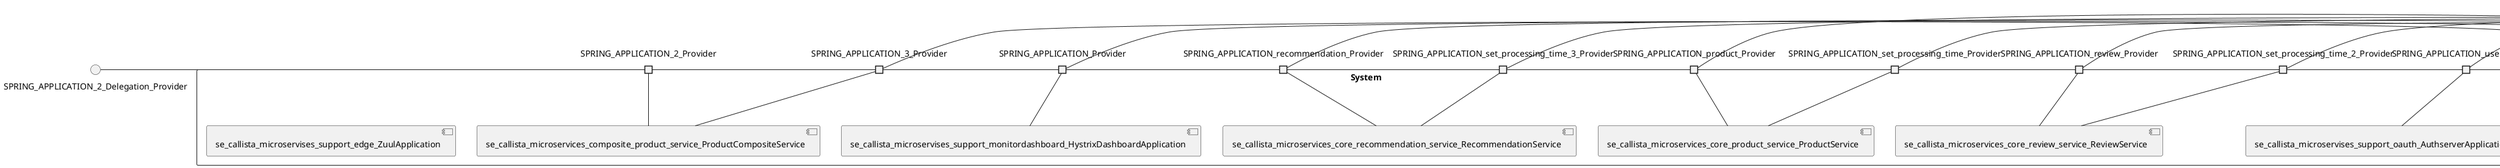 @startuml
skinparam fixCircleLabelOverlapping true
skinparam componentStyle uml2
() SPRING_APPLICATION_2_Delegation_Provider
() SPRING_APPLICATION_3_Delegation_Provider
() SPRING_APPLICATION_Delegation_Provider
() SPRING_APPLICATION_product_Delegation_Provider
() SPRING_APPLICATION_recommendation_Delegation_Provider
() SPRING_APPLICATION_review_Delegation_Provider
() SPRING_APPLICATION_set_processing_time_2_Delegation_Provider
() SPRING_APPLICATION_set_processing_time_3_Delegation_Provider
() SPRING_APPLICATION_set_processing_time_Delegation_Provider
() SPRING_APPLICATION_user_Delegation_Provider
rectangle System {
[se_callista_microservices_composite_product_service_ProductCompositeService] [[callistaenterprise-blog-microservices.repository#_FDEfvDNiEe-L5NfJDV5_1w]]
[se_callista_microservices_core_product_service_ProductService] [[callistaenterprise-blog-microservices.repository#_FDEfvDNiEe-L5NfJDV5_1w]]
[se_callista_microservices_core_recommendation_service_RecommendationService] [[callistaenterprise-blog-microservices.repository#_FDEfvDNiEe-L5NfJDV5_1w]]
[se_callista_microservices_core_review_service_ReviewService] [[callistaenterprise-blog-microservices.repository#_FDEfvDNiEe-L5NfJDV5_1w]]
[se_callista_microservises_support_edge_ZuulApplication] [[callistaenterprise-blog-microservices.repository#_FDEfvDNiEe-L5NfJDV5_1w]]
[se_callista_microservises_support_monitordashboard_HystrixDashboardApplication] [[callistaenterprise-blog-microservices.repository#_FDEfvDNiEe-L5NfJDV5_1w]]
[se_callista_microservises_support_oauth_AuthserverApplication] [[callistaenterprise-blog-microservices.repository#_FDEfvDNiEe-L5NfJDV5_1w]]
port SPRING_APPLICATION_2_Provider
SPRING_APPLICATION_2_Delegation_Provider - SPRING_APPLICATION_2_Provider
SPRING_APPLICATION_2_Provider - [se_callista_microservices_composite_product_service_ProductCompositeService]
port SPRING_APPLICATION_3_Provider
SPRING_APPLICATION_3_Delegation_Provider - SPRING_APPLICATION_3_Provider
SPRING_APPLICATION_3_Provider - [se_callista_microservices_composite_product_service_ProductCompositeService]
port SPRING_APPLICATION_Provider
SPRING_APPLICATION_Delegation_Provider - SPRING_APPLICATION_Provider
SPRING_APPLICATION_Provider - [se_callista_microservises_support_monitordashboard_HystrixDashboardApplication]
port SPRING_APPLICATION_product_Provider
SPRING_APPLICATION_product_Delegation_Provider - SPRING_APPLICATION_product_Provider
SPRING_APPLICATION_product_Provider - [se_callista_microservices_core_product_service_ProductService]
port SPRING_APPLICATION_recommendation_Provider
SPRING_APPLICATION_recommendation_Delegation_Provider - SPRING_APPLICATION_recommendation_Provider
SPRING_APPLICATION_recommendation_Provider - [se_callista_microservices_core_recommendation_service_RecommendationService]
port SPRING_APPLICATION_review_Provider
SPRING_APPLICATION_review_Delegation_Provider - SPRING_APPLICATION_review_Provider
SPRING_APPLICATION_review_Provider - [se_callista_microservices_core_review_service_ReviewService]
port SPRING_APPLICATION_set_processing_time_2_Provider
SPRING_APPLICATION_set_processing_time_2_Delegation_Provider - SPRING_APPLICATION_set_processing_time_2_Provider
SPRING_APPLICATION_set_processing_time_2_Provider - [se_callista_microservices_core_review_service_ReviewService]
port SPRING_APPLICATION_set_processing_time_3_Provider
SPRING_APPLICATION_set_processing_time_3_Delegation_Provider - SPRING_APPLICATION_set_processing_time_3_Provider
SPRING_APPLICATION_set_processing_time_3_Provider - [se_callista_microservices_core_recommendation_service_RecommendationService]
port SPRING_APPLICATION_set_processing_time_Provider
SPRING_APPLICATION_set_processing_time_Delegation_Provider - SPRING_APPLICATION_set_processing_time_Provider
SPRING_APPLICATION_set_processing_time_Provider - [se_callista_microservices_core_product_service_ProductService]
port SPRING_APPLICATION_user_Provider
SPRING_APPLICATION_user_Delegation_Provider - SPRING_APPLICATION_user_Provider
SPRING_APPLICATION_user_Provider - [se_callista_microservises_support_oauth_AuthserverApplication]
}

@enduml

